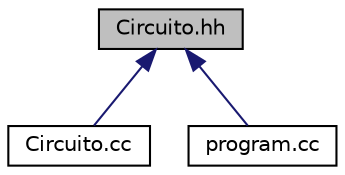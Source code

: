 digraph "Circuito.hh"
{
 // LATEX_PDF_SIZE
  edge [fontname="Helvetica",fontsize="10",labelfontname="Helvetica",labelfontsize="10"];
  node [fontname="Helvetica",fontsize="10",shape=record];
  Node1 [label="Circuito.hh",height=0.2,width=0.4,color="black", fillcolor="grey75", style="filled", fontcolor="black",tooltip="Especificación de la clase Circuito."];
  Node1 -> Node2 [dir="back",color="midnightblue",fontsize="10",style="solid",fontname="Helvetica"];
  Node2 [label="Circuito.cc",height=0.2,width=0.4,color="black", fillcolor="white", style="filled",URL="$Circuito_8cc.html",tooltip=" "];
  Node1 -> Node3 [dir="back",color="midnightblue",fontsize="10",style="solid",fontname="Helvetica"];
  Node3 [label="program.cc",height=0.2,width=0.4,color="black", fillcolor="white", style="filled",URL="$program_8cc.html",tooltip=" "];
}
